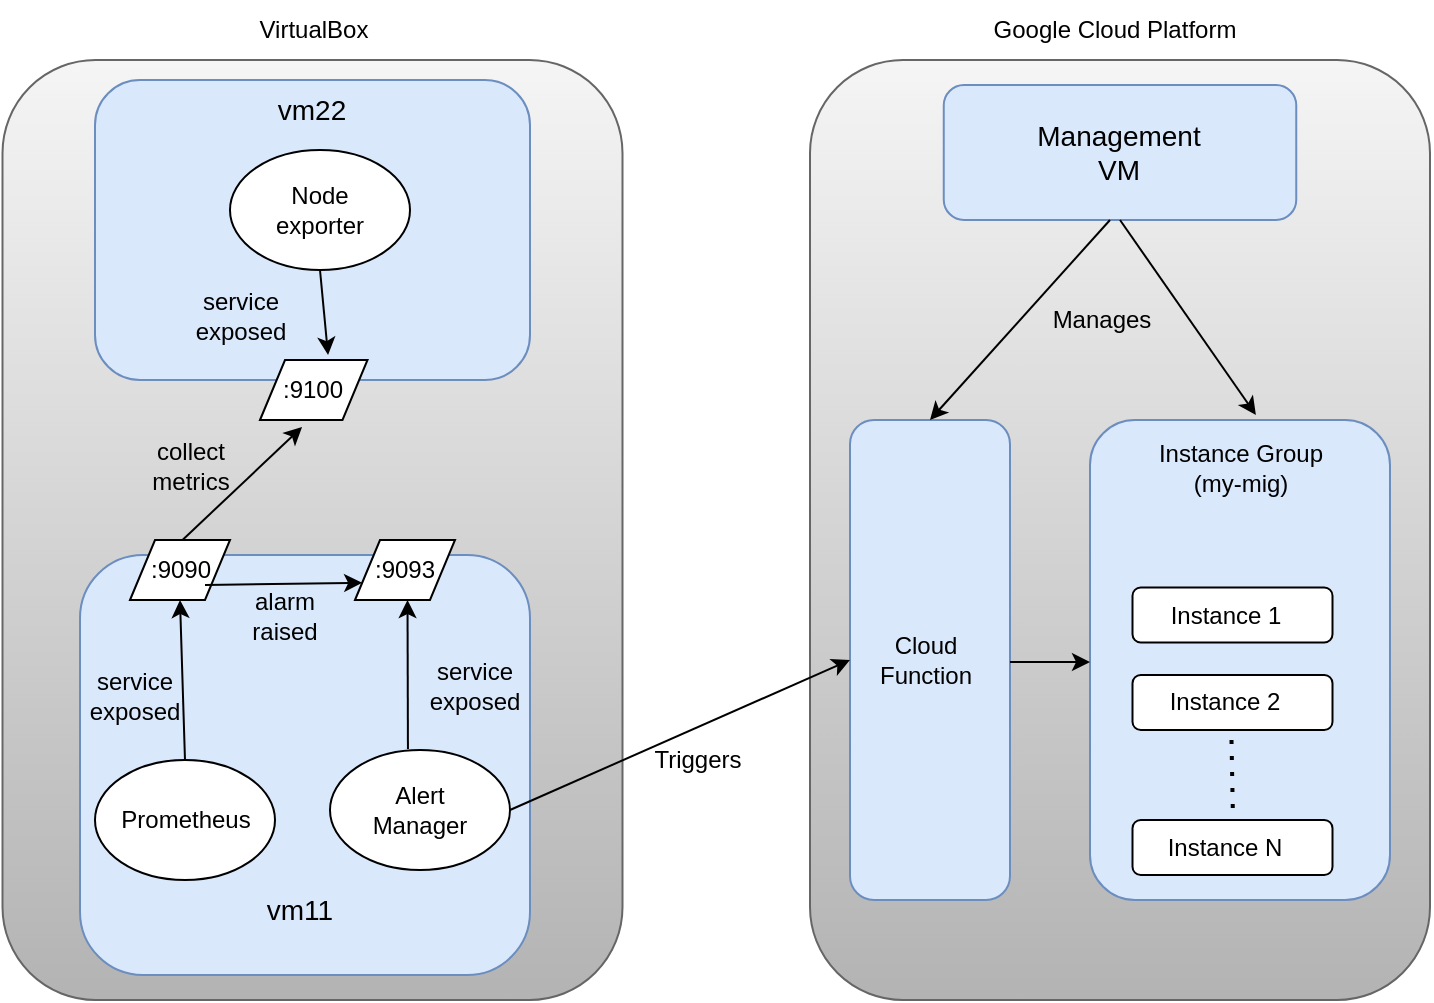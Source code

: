 <mxfile version="26.1.1">
  <diagram name="Page-1" id="bCBv3wxWjB9PbE3OPAUc">
    <mxGraphModel dx="1034" dy="539" grid="1" gridSize="10" guides="1" tooltips="1" connect="1" arrows="1" fold="1" page="1" pageScale="1" pageWidth="827" pageHeight="1169" math="0" shadow="0">
      <root>
        <mxCell id="0" />
        <mxCell id="1" parent="0" />
        <mxCell id="eZWT99hKmcd31pd7nzPO-1" value="" style="rounded=1;whiteSpace=wrap;html=1;fillColor=#f5f5f5;strokeColor=#666666;gradientColor=#b3b3b3;" vertex="1" parent="1">
          <mxGeometry x="96.25" y="70" width="310" height="470" as="geometry" />
        </mxCell>
        <mxCell id="eZWT99hKmcd31pd7nzPO-2" value="" style="rounded=1;whiteSpace=wrap;html=1;fillColor=#dae8fc;strokeColor=#6c8ebf;" vertex="1" parent="1">
          <mxGeometry x="142.5" y="80" width="217.5" height="150" as="geometry" />
        </mxCell>
        <mxCell id="eZWT99hKmcd31pd7nzPO-3" value="" style="rounded=1;whiteSpace=wrap;html=1;fillColor=#dae8fc;strokeColor=#6c8ebf;" vertex="1" parent="1">
          <mxGeometry x="135" y="317.5" width="225" height="210" as="geometry" />
        </mxCell>
        <mxCell id="eZWT99hKmcd31pd7nzPO-4" value="&lt;font style=&quot;font-size: 14px;&quot;&gt;vm22&lt;/font&gt;" style="text;strokeColor=none;align=center;fillColor=none;html=1;verticalAlign=middle;whiteSpace=wrap;rounded=0;" vertex="1" parent="1">
          <mxGeometry x="221.25" y="80" width="60" height="30" as="geometry" />
        </mxCell>
        <mxCell id="eZWT99hKmcd31pd7nzPO-5" value="&lt;font style=&quot;font-size: 14px;&quot;&gt;vm11&lt;/font&gt;" style="text;strokeColor=none;align=center;fillColor=none;html=1;verticalAlign=middle;whiteSpace=wrap;rounded=0;" vertex="1" parent="1">
          <mxGeometry x="215" y="480" width="60" height="30" as="geometry" />
        </mxCell>
        <mxCell id="eZWT99hKmcd31pd7nzPO-6" value="" style="ellipse;whiteSpace=wrap;html=1;strokeColor=default;align=center;verticalAlign=middle;fontFamily=Helvetica;fontSize=12;fontColor=default;fillColor=default;" vertex="1" parent="1">
          <mxGeometry x="210" y="115" width="90" height="60" as="geometry" />
        </mxCell>
        <mxCell id="eZWT99hKmcd31pd7nzPO-7" value="Node exporter" style="text;strokeColor=none;align=center;fillColor=none;html=1;verticalAlign=middle;whiteSpace=wrap;rounded=0;" vertex="1" parent="1">
          <mxGeometry x="240" y="130" width="30" height="30" as="geometry" />
        </mxCell>
        <mxCell id="eZWT99hKmcd31pd7nzPO-12" value="" style="shape=parallelogram;perimeter=parallelogramPerimeter;whiteSpace=wrap;html=1;fixedSize=1;size=12.5;" vertex="1" parent="1">
          <mxGeometry x="225" y="220" width="53.75" height="30" as="geometry" />
        </mxCell>
        <mxCell id="eZWT99hKmcd31pd7nzPO-19" value="" style="ellipse;whiteSpace=wrap;html=1;strokeColor=default;align=center;verticalAlign=middle;fontFamily=Helvetica;fontSize=12;fontColor=default;fillColor=default;" vertex="1" parent="1">
          <mxGeometry x="142.5" y="420" width="90" height="60" as="geometry" />
        </mxCell>
        <mxCell id="eZWT99hKmcd31pd7nzPO-20" value="" style="ellipse;whiteSpace=wrap;html=1;strokeColor=default;align=center;verticalAlign=middle;fontFamily=Helvetica;fontSize=12;fontColor=default;fillColor=default;" vertex="1" parent="1">
          <mxGeometry x="260" y="415" width="90" height="60" as="geometry" />
        </mxCell>
        <mxCell id="eZWT99hKmcd31pd7nzPO-29" value=":9100" style="text;strokeColor=none;align=center;fillColor=none;html=1;verticalAlign=middle;whiteSpace=wrap;rounded=0;" vertex="1" parent="1">
          <mxGeometry x="239.38" y="227.5" width="25" height="15" as="geometry" />
        </mxCell>
        <mxCell id="eZWT99hKmcd31pd7nzPO-33" value="" style="shape=parallelogram;perimeter=parallelogramPerimeter;whiteSpace=wrap;html=1;fixedSize=1;size=12.5;" vertex="1" parent="1">
          <mxGeometry x="160" y="310" width="50" height="30" as="geometry" />
        </mxCell>
        <mxCell id="eZWT99hKmcd31pd7nzPO-34" value="" style="shape=parallelogram;perimeter=parallelogramPerimeter;whiteSpace=wrap;html=1;fixedSize=1;size=12.5;" vertex="1" parent="1">
          <mxGeometry x="272.5" y="310" width="50" height="30" as="geometry" />
        </mxCell>
        <mxCell id="eZWT99hKmcd31pd7nzPO-35" value=":9090" style="text;strokeColor=none;align=center;fillColor=none;html=1;verticalAlign=middle;whiteSpace=wrap;rounded=0;" vertex="1" parent="1">
          <mxGeometry x="172.5" y="317.5" width="25" height="15" as="geometry" />
        </mxCell>
        <mxCell id="eZWT99hKmcd31pd7nzPO-36" value=":9093" style="text;strokeColor=none;align=center;fillColor=none;html=1;verticalAlign=middle;whiteSpace=wrap;rounded=0;" vertex="1" parent="1">
          <mxGeometry x="285" y="317.5" width="25" height="15" as="geometry" />
        </mxCell>
        <mxCell id="eZWT99hKmcd31pd7nzPO-39" value="Alert Manager" style="text;strokeColor=none;align=center;fillColor=none;html=1;verticalAlign=middle;whiteSpace=wrap;rounded=0;" vertex="1" parent="1">
          <mxGeometry x="290" y="430" width="30" height="30" as="geometry" />
        </mxCell>
        <mxCell id="eZWT99hKmcd31pd7nzPO-40" value="Prometheus" style="text;strokeColor=none;align=center;fillColor=none;html=1;verticalAlign=middle;whiteSpace=wrap;rounded=0;" vertex="1" parent="1">
          <mxGeometry x="172.5" y="435" width="30" height="30" as="geometry" />
        </mxCell>
        <mxCell id="eZWT99hKmcd31pd7nzPO-50" value="" style="endArrow=classic;html=1;rounded=0;entryX=0.5;entryY=1;entryDx=0;entryDy=0;exitX=0.5;exitY=0;exitDx=0;exitDy=0;" edge="1" parent="1" source="eZWT99hKmcd31pd7nzPO-19" target="eZWT99hKmcd31pd7nzPO-33">
          <mxGeometry width="50" height="50" relative="1" as="geometry">
            <mxPoint x="182.5" y="405" as="sourcePoint" />
            <mxPoint x="232.5" y="355" as="targetPoint" />
          </mxGeometry>
        </mxCell>
        <mxCell id="eZWT99hKmcd31pd7nzPO-51" value="" style="endArrow=classic;html=1;rounded=0;entryX=0.5;entryY=1;entryDx=0;entryDy=0;exitX=0.433;exitY=-0.008;exitDx=0;exitDy=0;exitPerimeter=0;" edge="1" parent="1" source="eZWT99hKmcd31pd7nzPO-20">
          <mxGeometry width="50" height="50" relative="1" as="geometry">
            <mxPoint x="296.25" y="405" as="sourcePoint" />
            <mxPoint x="298.75" y="340" as="targetPoint" />
          </mxGeometry>
        </mxCell>
        <mxCell id="eZWT99hKmcd31pd7nzPO-52" value="" style="endArrow=classic;html=1;rounded=0;entryX=0.391;entryY=1.117;entryDx=0;entryDy=0;entryPerimeter=0;" edge="1" parent="1" target="eZWT99hKmcd31pd7nzPO-12">
          <mxGeometry width="50" height="50" relative="1" as="geometry">
            <mxPoint x="186.25" y="310" as="sourcePoint" />
            <mxPoint x="188.75" y="245" as="targetPoint" />
          </mxGeometry>
        </mxCell>
        <mxCell id="eZWT99hKmcd31pd7nzPO-53" value="" style="endArrow=classic;html=1;rounded=0;entryX=0.633;entryY=-0.083;entryDx=0;entryDy=0;exitX=0.5;exitY=1;exitDx=0;exitDy=0;entryPerimeter=0;" edge="1" parent="1" source="eZWT99hKmcd31pd7nzPO-6" target="eZWT99hKmcd31pd7nzPO-12">
          <mxGeometry width="50" height="50" relative="1" as="geometry">
            <mxPoint x="236.25" y="175" as="sourcePoint" />
            <mxPoint x="290" y="115" as="targetPoint" />
          </mxGeometry>
        </mxCell>
        <mxCell id="eZWT99hKmcd31pd7nzPO-55" value="" style="endArrow=classic;html=1;rounded=0;entryX=0;entryY=0.75;entryDx=0;entryDy=0;exitX=1;exitY=1;exitDx=0;exitDy=0;" edge="1" parent="1" source="eZWT99hKmcd31pd7nzPO-35" target="eZWT99hKmcd31pd7nzPO-34">
          <mxGeometry width="50" height="50" relative="1" as="geometry">
            <mxPoint x="222.5" y="365" as="sourcePoint" />
            <mxPoint x="225" y="300" as="targetPoint" />
          </mxGeometry>
        </mxCell>
        <mxCell id="eZWT99hKmcd31pd7nzPO-56" value="service exposed" style="text;strokeColor=none;align=center;fillColor=none;html=1;verticalAlign=middle;whiteSpace=wrap;rounded=0;" vertex="1" parent="1">
          <mxGeometry x="202.5" y="190" width="25" height="15" as="geometry" />
        </mxCell>
        <mxCell id="eZWT99hKmcd31pd7nzPO-63" value="alarm raised" style="text;strokeColor=none;align=center;fillColor=none;html=1;verticalAlign=middle;whiteSpace=wrap;rounded=0;" vertex="1" parent="1">
          <mxGeometry x="225" y="340" width="25" height="15" as="geometry" />
        </mxCell>
        <mxCell id="eZWT99hKmcd31pd7nzPO-64" value="service exposed" style="text;strokeColor=none;align=center;fillColor=none;html=1;verticalAlign=middle;whiteSpace=wrap;rounded=0;" vertex="1" parent="1">
          <mxGeometry x="320" y="375" width="25" height="15" as="geometry" />
        </mxCell>
        <mxCell id="eZWT99hKmcd31pd7nzPO-65" value="service exposed" style="text;strokeColor=none;align=center;fillColor=none;html=1;verticalAlign=middle;whiteSpace=wrap;rounded=0;" vertex="1" parent="1">
          <mxGeometry x="150" y="380" width="25" height="15" as="geometry" />
        </mxCell>
        <mxCell id="eZWT99hKmcd31pd7nzPO-68" value="collect metrics" style="text;strokeColor=none;align=center;fillColor=none;html=1;verticalAlign=middle;whiteSpace=wrap;rounded=0;" vertex="1" parent="1">
          <mxGeometry x="177.5" y="265" width="25" height="15" as="geometry" />
        </mxCell>
        <mxCell id="eZWT99hKmcd31pd7nzPO-70" value="" style="rounded=1;whiteSpace=wrap;html=1;fillColor=#f5f5f5;strokeColor=#666666;gradientColor=#b3b3b3;" vertex="1" parent="1">
          <mxGeometry x="500" y="70" width="310" height="470" as="geometry" />
        </mxCell>
        <mxCell id="eZWT99hKmcd31pd7nzPO-71" value="VirtualBox" style="text;strokeColor=none;align=center;fillColor=none;html=1;verticalAlign=middle;whiteSpace=wrap;rounded=0;" vertex="1" parent="1">
          <mxGeometry x="221.88" y="40" width="60" height="30" as="geometry" />
        </mxCell>
        <mxCell id="eZWT99hKmcd31pd7nzPO-72" value="Google Cloud Platform" style="text;strokeColor=none;align=center;fillColor=none;html=1;verticalAlign=middle;whiteSpace=wrap;rounded=0;" vertex="1" parent="1">
          <mxGeometry x="590" y="40" width="125" height="30" as="geometry" />
        </mxCell>
        <mxCell id="eZWT99hKmcd31pd7nzPO-73" value="" style="rounded=1;whiteSpace=wrap;html=1;fillColor=#dae8fc;strokeColor=#6c8ebf;" vertex="1" parent="1">
          <mxGeometry x="566.88" y="82.5" width="176.25" height="67.5" as="geometry" />
        </mxCell>
        <mxCell id="eZWT99hKmcd31pd7nzPO-74" value="&lt;font style=&quot;font-size: 14px;&quot;&gt;Management VM&lt;/font&gt;" style="text;strokeColor=none;align=center;fillColor=none;html=1;verticalAlign=middle;whiteSpace=wrap;rounded=0;" vertex="1" parent="1">
          <mxGeometry x="607.5" y="92.5" width="92.5" height="47.5" as="geometry" />
        </mxCell>
        <mxCell id="eZWT99hKmcd31pd7nzPO-75" value="" style="rounded=1;whiteSpace=wrap;html=1;fillColor=#dae8fc;strokeColor=#6c8ebf;" vertex="1" parent="1">
          <mxGeometry x="520" y="250" width="80" height="240" as="geometry" />
        </mxCell>
        <mxCell id="eZWT99hKmcd31pd7nzPO-76" value="" style="rounded=1;whiteSpace=wrap;html=1;fillColor=#dae8fc;strokeColor=#6c8ebf;" vertex="1" parent="1">
          <mxGeometry x="640" y="250" width="150" height="240" as="geometry" />
        </mxCell>
        <mxCell id="eZWT99hKmcd31pd7nzPO-77" value="Cloud Function" style="text;strokeColor=none;align=center;fillColor=none;html=1;verticalAlign=middle;whiteSpace=wrap;rounded=0;" vertex="1" parent="1">
          <mxGeometry x="520" y="350" width="76.25" height="40" as="geometry" />
        </mxCell>
        <mxCell id="eZWT99hKmcd31pd7nzPO-78" value="Instance Group&lt;br&gt;(my-mig)" style="text;strokeColor=none;align=center;fillColor=none;html=1;verticalAlign=middle;whiteSpace=wrap;rounded=0;" vertex="1" parent="1">
          <mxGeometry x="668.75" y="250" width="92.5" height="47.5" as="geometry" />
        </mxCell>
        <mxCell id="eZWT99hKmcd31pd7nzPO-79" value="" style="rounded=1;whiteSpace=wrap;html=1;" vertex="1" parent="1">
          <mxGeometry x="661.25" y="333.75" width="100" height="27.5" as="geometry" />
        </mxCell>
        <mxCell id="eZWT99hKmcd31pd7nzPO-80" value="" style="rounded=1;whiteSpace=wrap;html=1;" vertex="1" parent="1">
          <mxGeometry x="661.25" y="377.5" width="100" height="27.5" as="geometry" />
        </mxCell>
        <mxCell id="eZWT99hKmcd31pd7nzPO-81" value="Instance 1" style="text;strokeColor=none;align=center;fillColor=none;html=1;verticalAlign=middle;whiteSpace=wrap;rounded=0;" vertex="1" parent="1">
          <mxGeometry x="668.75" y="327.5" width="77.5" height="40" as="geometry" />
        </mxCell>
        <mxCell id="eZWT99hKmcd31pd7nzPO-82" value="" style="rounded=1;whiteSpace=wrap;html=1;" vertex="1" parent="1">
          <mxGeometry x="661.25" y="450" width="100" height="27.5" as="geometry" />
        </mxCell>
        <mxCell id="eZWT99hKmcd31pd7nzPO-83" value="Instance 2" style="text;strokeColor=none;align=center;fillColor=none;html=1;verticalAlign=middle;whiteSpace=wrap;rounded=0;" vertex="1" parent="1">
          <mxGeometry x="661.25" y="367.5" width="92.5" height="47.5" as="geometry" />
        </mxCell>
        <mxCell id="eZWT99hKmcd31pd7nzPO-84" value="Instance N" style="text;strokeColor=none;align=center;fillColor=none;html=1;verticalAlign=middle;whiteSpace=wrap;rounded=0;" vertex="1" parent="1">
          <mxGeometry x="661.25" y="440" width="92.5" height="47.5" as="geometry" />
        </mxCell>
        <mxCell id="eZWT99hKmcd31pd7nzPO-89" value="" style="endArrow=classic;html=1;rounded=0;exitX=1;exitY=0.5;exitDx=0;exitDy=0;entryX=0;entryY=0.5;entryDx=0;entryDy=0;" edge="1" parent="1" source="eZWT99hKmcd31pd7nzPO-20" target="eZWT99hKmcd31pd7nzPO-77">
          <mxGeometry width="50" height="50" relative="1" as="geometry">
            <mxPoint x="350" y="432" as="sourcePoint" />
            <mxPoint x="480" y="420" as="targetPoint" />
          </mxGeometry>
        </mxCell>
        <mxCell id="eZWT99hKmcd31pd7nzPO-90" value="Triggers" style="text;strokeColor=none;align=center;fillColor=none;html=1;verticalAlign=middle;whiteSpace=wrap;rounded=0;" vertex="1" parent="1">
          <mxGeometry x="406.25" y="400" width="76.25" height="40" as="geometry" />
        </mxCell>
        <mxCell id="eZWT99hKmcd31pd7nzPO-91" value="" style="endArrow=classic;html=1;rounded=0;exitX=1;exitY=1;exitDx=0;exitDy=0;" edge="1" parent="1">
          <mxGeometry width="50" height="50" relative="1" as="geometry">
            <mxPoint x="600" y="371" as="sourcePoint" />
            <mxPoint x="640" y="371" as="targetPoint" />
          </mxGeometry>
        </mxCell>
        <mxCell id="eZWT99hKmcd31pd7nzPO-92" value="" style="endArrow=classic;html=1;rounded=0;exitX=1;exitY=1;exitDx=0;exitDy=0;entryX=0.5;entryY=0;entryDx=0;entryDy=0;" edge="1" parent="1" target="eZWT99hKmcd31pd7nzPO-75">
          <mxGeometry width="50" height="50" relative="1" as="geometry">
            <mxPoint x="650" y="150" as="sourcePoint" />
            <mxPoint x="726" y="148" as="targetPoint" />
          </mxGeometry>
        </mxCell>
        <mxCell id="eZWT99hKmcd31pd7nzPO-93" value="" style="endArrow=classic;html=1;rounded=0;exitX=0.5;exitY=1;exitDx=0;exitDy=0;entryX=0.586;entryY=-0.053;entryDx=0;entryDy=0;entryPerimeter=0;" edge="1" parent="1" source="eZWT99hKmcd31pd7nzPO-73" target="eZWT99hKmcd31pd7nzPO-78">
          <mxGeometry width="50" height="50" relative="1" as="geometry">
            <mxPoint x="660" y="160" as="sourcePoint" />
            <mxPoint x="570" y="260" as="targetPoint" />
          </mxGeometry>
        </mxCell>
        <mxCell id="eZWT99hKmcd31pd7nzPO-94" value="Manages" style="text;strokeColor=none;align=center;fillColor=none;html=1;verticalAlign=middle;whiteSpace=wrap;rounded=0;" vertex="1" parent="1">
          <mxGeometry x="607.5" y="180" width="76.25" height="40" as="geometry" />
        </mxCell>
        <mxCell id="eZWT99hKmcd31pd7nzPO-99" value="" style="endArrow=none;dashed=1;html=1;dashPattern=1 3;strokeWidth=2;rounded=0;" edge="1" parent="1">
          <mxGeometry width="50" height="50" relative="1" as="geometry">
            <mxPoint x="710.75" y="410" as="sourcePoint" />
            <mxPoint x="711.5" y="450" as="targetPoint" />
          </mxGeometry>
        </mxCell>
      </root>
    </mxGraphModel>
  </diagram>
</mxfile>
